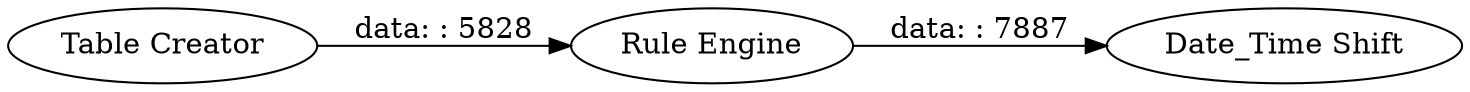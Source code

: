 digraph {
	"4183207523728180414_2" [label="Date_Time Shift"]
	"4183207523728180414_1" [label="Table Creator"]
	"4183207523728180414_3" [label="Rule Engine"]
	"4183207523728180414_3" -> "4183207523728180414_2" [label="data: : 7887"]
	"4183207523728180414_1" -> "4183207523728180414_3" [label="data: : 5828"]
	rankdir=LR
}
